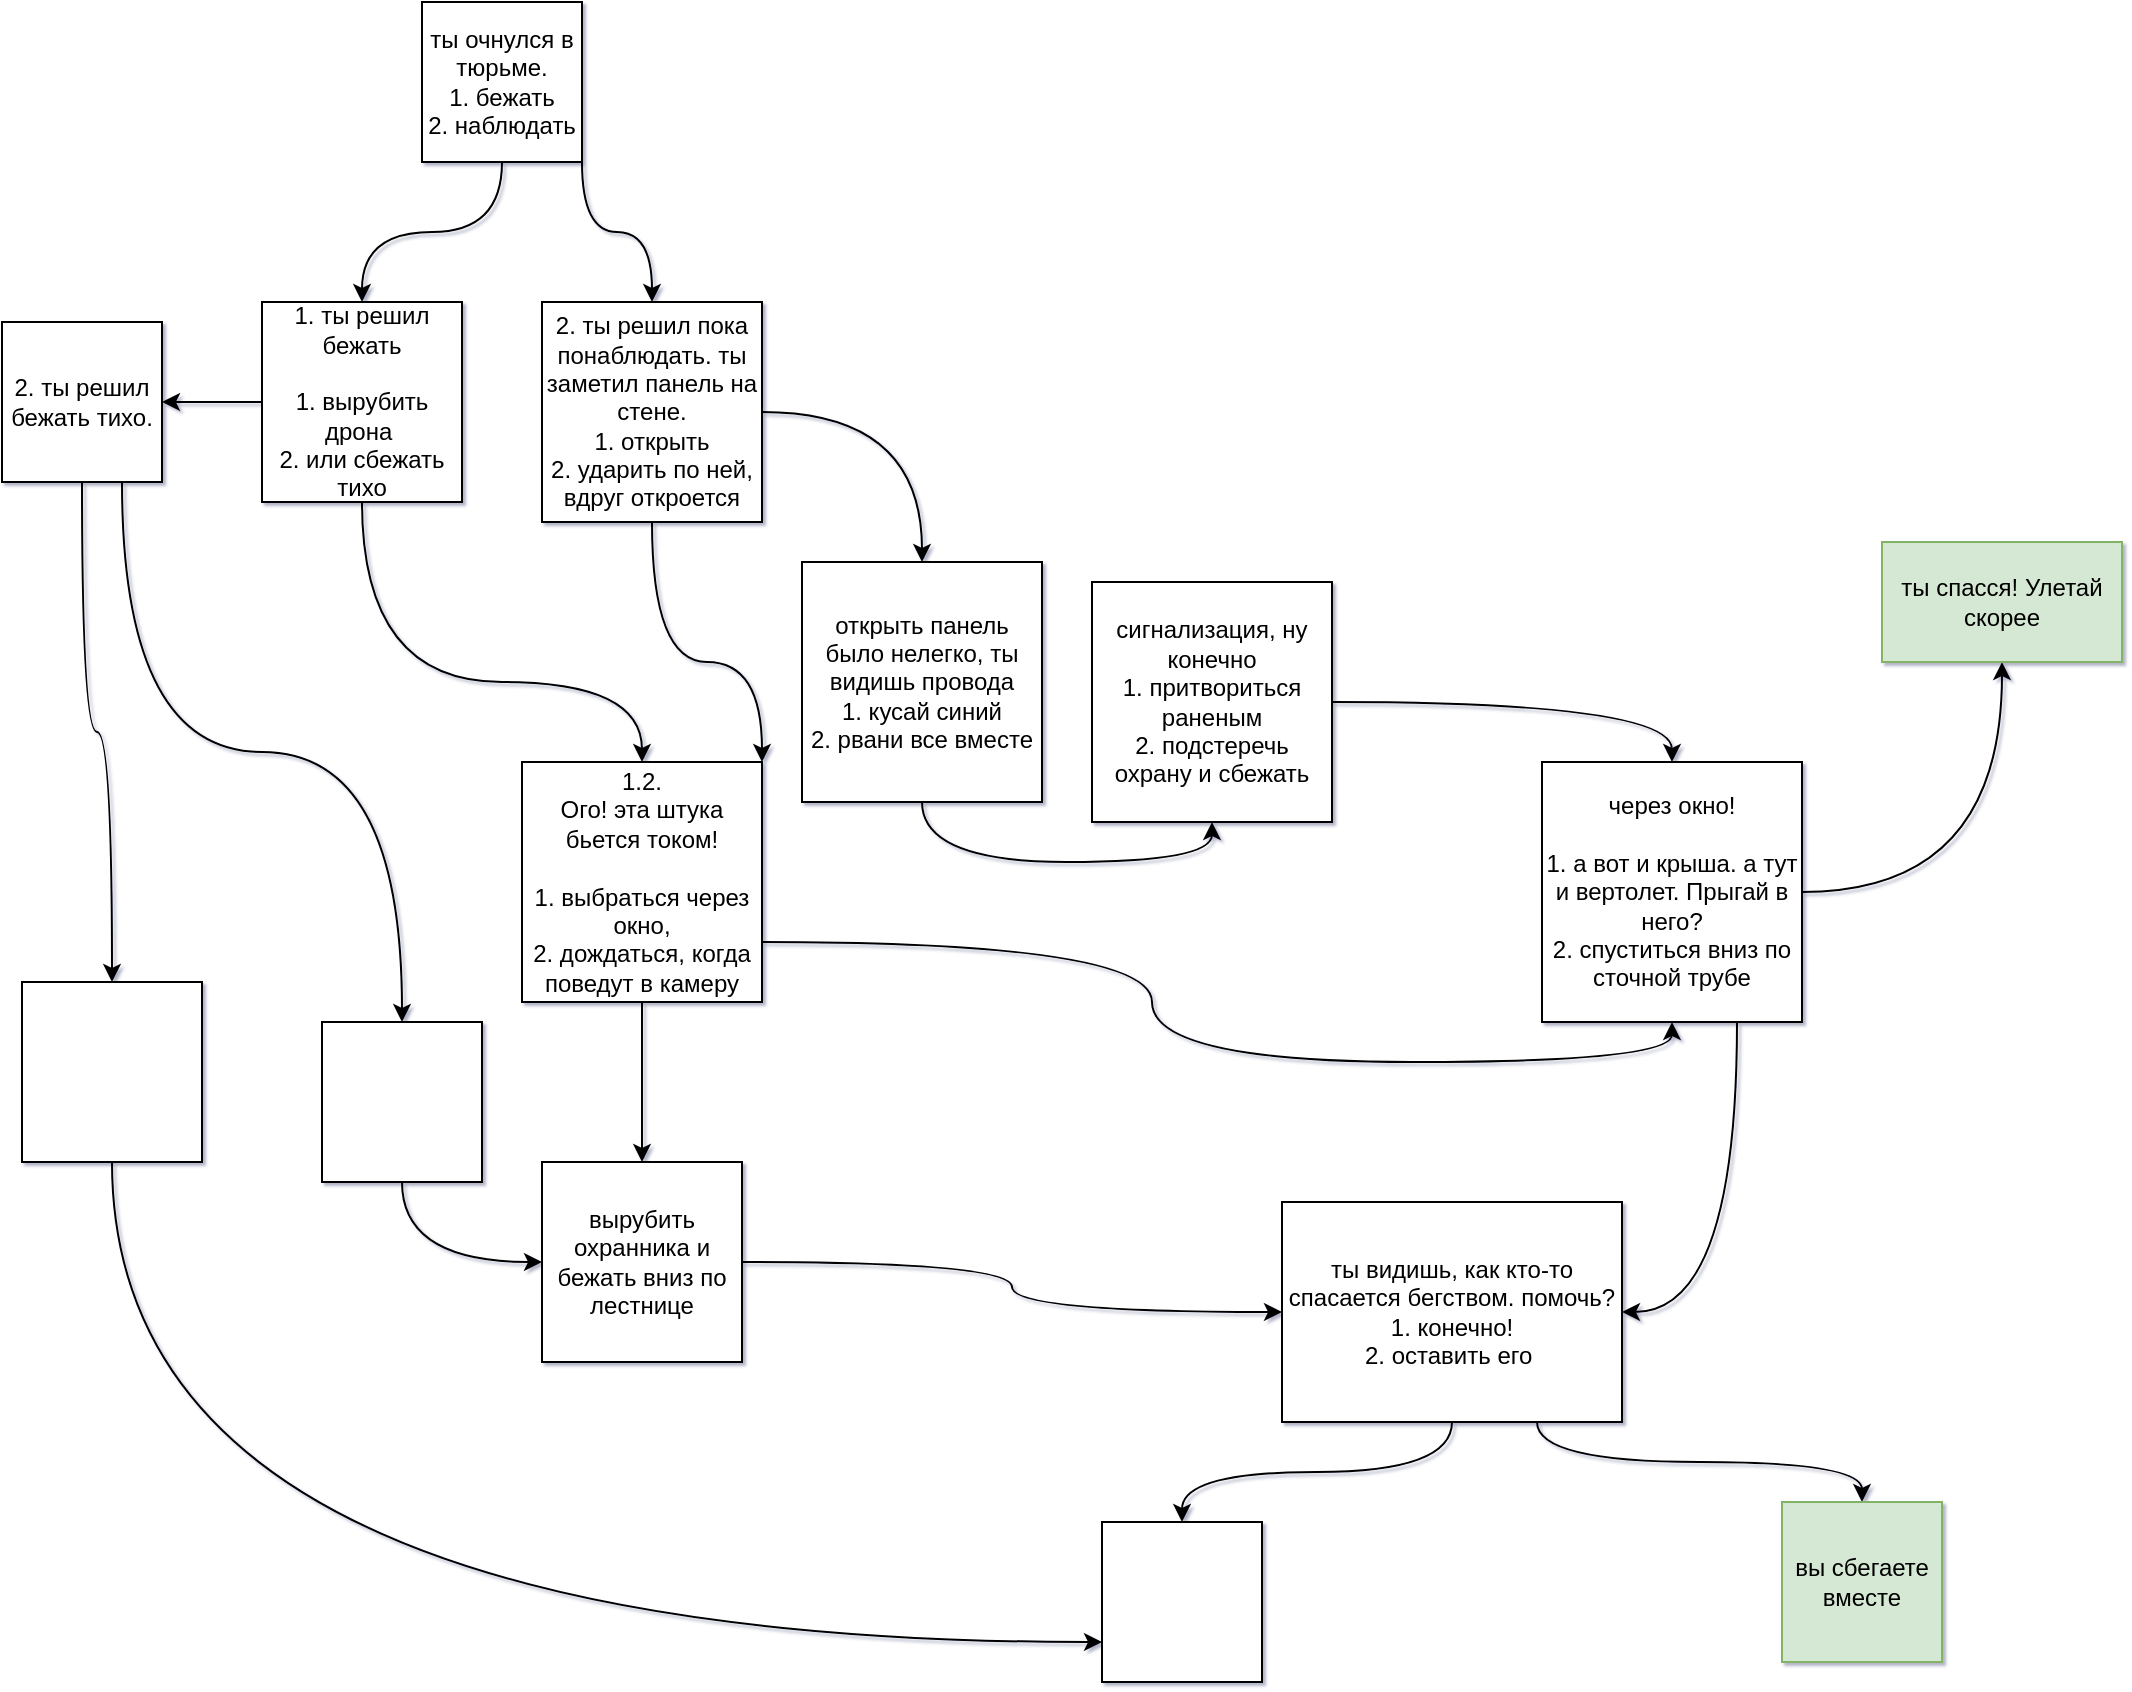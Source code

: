 <mxfile version="13.10.2" type="github">
  <diagram id="MCoECfVCoOh9HcjXjtBz" name="Page-1">
    <mxGraphModel dx="1384" dy="773" grid="1" gridSize="10" guides="1" tooltips="1" connect="1" arrows="1" fold="1" page="1" pageScale="1" pageWidth="1169" pageHeight="827" background="none" math="0" shadow="1">
      <root>
        <mxCell id="0" />
        <mxCell id="1" parent="0" />
        <mxCell id="U4ozedeX-4zujju5WsK9-7" style="edgeStyle=orthogonalEdgeStyle;orthogonalLoop=1;jettySize=auto;html=1;exitX=0.5;exitY=1;exitDx=0;exitDy=0;curved=1;" edge="1" parent="1" source="U4ozedeX-4zujju5WsK9-1" target="U4ozedeX-4zujju5WsK9-3">
          <mxGeometry relative="1" as="geometry" />
        </mxCell>
        <mxCell id="U4ozedeX-4zujju5WsK9-8" style="edgeStyle=orthogonalEdgeStyle;orthogonalLoop=1;jettySize=auto;html=1;exitX=1;exitY=1;exitDx=0;exitDy=0;curved=1;" edge="1" parent="1" source="U4ozedeX-4zujju5WsK9-1" target="U4ozedeX-4zujju5WsK9-5">
          <mxGeometry relative="1" as="geometry" />
        </mxCell>
        <mxCell id="U4ozedeX-4zujju5WsK9-1" value="ты очнулся в тюрьме.&lt;br&gt;1. бежать&lt;br&gt;2. наблюдать" style="whiteSpace=wrap;html=1;aspect=fixed;" vertex="1" parent="1">
          <mxGeometry x="210" y="70" width="80" height="80" as="geometry" />
        </mxCell>
        <mxCell id="U4ozedeX-4zujju5WsK9-15" style="edgeStyle=orthogonalEdgeStyle;orthogonalLoop=1;jettySize=auto;html=1;exitX=0.5;exitY=1;exitDx=0;exitDy=0;curved=1;" edge="1" parent="1" source="U4ozedeX-4zujju5WsK9-2" target="U4ozedeX-4zujju5WsK9-14">
          <mxGeometry relative="1" as="geometry" />
        </mxCell>
        <mxCell id="U4ozedeX-4zujju5WsK9-19" style="edgeStyle=orthogonalEdgeStyle;orthogonalLoop=1;jettySize=auto;html=1;exitX=0.75;exitY=1;exitDx=0;exitDy=0;curved=1;" edge="1" parent="1" source="U4ozedeX-4zujju5WsK9-2" target="U4ozedeX-4zujju5WsK9-17">
          <mxGeometry relative="1" as="geometry" />
        </mxCell>
        <mxCell id="U4ozedeX-4zujju5WsK9-2" value="2. ты решил бежать тихо." style="whiteSpace=wrap;html=1;aspect=fixed;" vertex="1" parent="1">
          <mxGeometry y="230" width="80" height="80" as="geometry" />
        </mxCell>
        <mxCell id="U4ozedeX-4zujju5WsK9-9" style="edgeStyle=orthogonalEdgeStyle;orthogonalLoop=1;jettySize=auto;html=1;exitX=0;exitY=0.5;exitDx=0;exitDy=0;entryX=1;entryY=0.5;entryDx=0;entryDy=0;curved=1;" edge="1" parent="1" source="U4ozedeX-4zujju5WsK9-3" target="U4ozedeX-4zujju5WsK9-2">
          <mxGeometry relative="1" as="geometry" />
        </mxCell>
        <mxCell id="U4ozedeX-4zujju5WsK9-10" style="edgeStyle=orthogonalEdgeStyle;orthogonalLoop=1;jettySize=auto;html=1;exitX=0.5;exitY=1;exitDx=0;exitDy=0;curved=1;" edge="1" parent="1" source="U4ozedeX-4zujju5WsK9-3" target="U4ozedeX-4zujju5WsK9-6">
          <mxGeometry relative="1" as="geometry">
            <Array as="points">
              <mxPoint x="180" y="410" />
              <mxPoint x="320" y="410" />
            </Array>
          </mxGeometry>
        </mxCell>
        <mxCell id="U4ozedeX-4zujju5WsK9-3" value="1. ты решил бежать&lt;br&gt;&lt;br&gt;1. вырубить дрона&amp;nbsp;&lt;br&gt;2. или сбежать тихо" style="whiteSpace=wrap;html=1;aspect=fixed;" vertex="1" parent="1">
          <mxGeometry x="130" y="220" width="100" height="100" as="geometry" />
        </mxCell>
        <mxCell id="U4ozedeX-4zujju5WsK9-23" style="edgeStyle=orthogonalEdgeStyle;orthogonalLoop=1;jettySize=auto;html=1;exitX=0.5;exitY=1;exitDx=0;exitDy=0;entryX=0.5;entryY=1;entryDx=0;entryDy=0;curved=1;" edge="1" parent="1" source="U4ozedeX-4zujju5WsK9-4" target="U4ozedeX-4zujju5WsK9-21">
          <mxGeometry relative="1" as="geometry" />
        </mxCell>
        <mxCell id="U4ozedeX-4zujju5WsK9-4" value="открыть панель было нелегко, ты видишь провода&lt;br&gt;1. кусай синий&lt;br&gt;2. рвани все вместе" style="whiteSpace=wrap;html=1;aspect=fixed;" vertex="1" parent="1">
          <mxGeometry x="400" y="350" width="120" height="120" as="geometry" />
        </mxCell>
        <mxCell id="U4ozedeX-4zujju5WsK9-26" style="edgeStyle=orthogonalEdgeStyle;orthogonalLoop=1;jettySize=auto;html=1;exitX=0.5;exitY=1;exitDx=0;exitDy=0;entryX=1;entryY=0;entryDx=0;entryDy=0;curved=1;" edge="1" parent="1" source="U4ozedeX-4zujju5WsK9-5" target="U4ozedeX-4zujju5WsK9-6">
          <mxGeometry relative="1" as="geometry">
            <Array as="points">
              <mxPoint x="325" y="400" />
              <mxPoint x="380" y="400" />
            </Array>
          </mxGeometry>
        </mxCell>
        <mxCell id="U4ozedeX-4zujju5WsK9-34" style="edgeStyle=orthogonalEdgeStyle;curved=1;rounded=0;orthogonalLoop=1;jettySize=auto;html=1;exitX=1;exitY=0.5;exitDx=0;exitDy=0;entryX=0.5;entryY=0;entryDx=0;entryDy=0;" edge="1" parent="1" source="U4ozedeX-4zujju5WsK9-5" target="U4ozedeX-4zujju5WsK9-4">
          <mxGeometry relative="1" as="geometry" />
        </mxCell>
        <mxCell id="U4ozedeX-4zujju5WsK9-5" value="2. ты решил пока понаблюдать. ты заметил панель на стене. &lt;br&gt;1. открыть&lt;br&gt;2. ударить по ней, вдруг откроется" style="whiteSpace=wrap;html=1;aspect=fixed;" vertex="1" parent="1">
          <mxGeometry x="270" y="220" width="110" height="110" as="geometry" />
        </mxCell>
        <mxCell id="U4ozedeX-4zujju5WsK9-27" style="edgeStyle=orthogonalEdgeStyle;orthogonalLoop=1;jettySize=auto;html=1;exitX=0.5;exitY=1;exitDx=0;exitDy=0;curved=1;" edge="1" parent="1" source="U4ozedeX-4zujju5WsK9-6" target="U4ozedeX-4zujju5WsK9-28">
          <mxGeometry relative="1" as="geometry">
            <mxPoint x="320" y="650" as="targetPoint" />
          </mxGeometry>
        </mxCell>
        <mxCell id="U4ozedeX-4zujju5WsK9-31" style="edgeStyle=orthogonalEdgeStyle;orthogonalLoop=1;jettySize=auto;html=1;exitX=1;exitY=0.75;exitDx=0;exitDy=0;entryX=0.5;entryY=1;entryDx=0;entryDy=0;curved=1;" edge="1" parent="1" source="U4ozedeX-4zujju5WsK9-6" target="U4ozedeX-4zujju5WsK9-33">
          <mxGeometry relative="1" as="geometry">
            <mxPoint x="760" y="550" as="targetPoint" />
          </mxGeometry>
        </mxCell>
        <mxCell id="U4ozedeX-4zujju5WsK9-6" value="1.2.&lt;br&gt;Ого! эта штука бьется током!&lt;br&gt;&lt;br&gt;1. выбраться через окно,&lt;br&gt;2. дождаться, когда поведут в камеру" style="whiteSpace=wrap;html=1;aspect=fixed;" vertex="1" parent="1">
          <mxGeometry x="260" y="450" width="120" height="120" as="geometry" />
        </mxCell>
        <mxCell id="U4ozedeX-4zujju5WsK9-45" style="edgeStyle=orthogonalEdgeStyle;curved=1;rounded=0;orthogonalLoop=1;jettySize=auto;html=1;exitX=0.5;exitY=1;exitDx=0;exitDy=0;entryX=0;entryY=0.75;entryDx=0;entryDy=0;" edge="1" parent="1" source="U4ozedeX-4zujju5WsK9-14" target="U4ozedeX-4zujju5WsK9-44">
          <mxGeometry relative="1" as="geometry" />
        </mxCell>
        <mxCell id="U4ozedeX-4zujju5WsK9-14" value="" style="whiteSpace=wrap;html=1;aspect=fixed;" vertex="1" parent="1">
          <mxGeometry x="10" y="560" width="90" height="90" as="geometry" />
        </mxCell>
        <mxCell id="U4ozedeX-4zujju5WsK9-29" style="edgeStyle=orthogonalEdgeStyle;orthogonalLoop=1;jettySize=auto;html=1;exitX=0.5;exitY=1;exitDx=0;exitDy=0;entryX=0;entryY=0.5;entryDx=0;entryDy=0;curved=1;" edge="1" parent="1" source="U4ozedeX-4zujju5WsK9-17" target="U4ozedeX-4zujju5WsK9-28">
          <mxGeometry relative="1" as="geometry" />
        </mxCell>
        <mxCell id="U4ozedeX-4zujju5WsK9-17" value="" style="whiteSpace=wrap;html=1;aspect=fixed;" vertex="1" parent="1">
          <mxGeometry x="160" y="580" width="80" height="80" as="geometry" />
        </mxCell>
        <mxCell id="U4ozedeX-4zujju5WsK9-32" style="edgeStyle=orthogonalEdgeStyle;orthogonalLoop=1;jettySize=auto;html=1;exitX=1;exitY=0.5;exitDx=0;exitDy=0;entryX=0.5;entryY=0;entryDx=0;entryDy=0;curved=1;" edge="1" parent="1" source="U4ozedeX-4zujju5WsK9-21" target="U4ozedeX-4zujju5WsK9-33">
          <mxGeometry relative="1" as="geometry">
            <mxPoint x="750" y="440.333" as="targetPoint" />
          </mxGeometry>
        </mxCell>
        <mxCell id="U4ozedeX-4zujju5WsK9-21" value="сигнализация, ну конечно&lt;br&gt;1. притвориться раненым&lt;br&gt;2. подстеречь охрану и сбежать" style="whiteSpace=wrap;html=1;aspect=fixed;" vertex="1" parent="1">
          <mxGeometry x="545" y="360" width="120" height="120" as="geometry" />
        </mxCell>
        <mxCell id="U4ozedeX-4zujju5WsK9-38" style="edgeStyle=orthogonalEdgeStyle;curved=1;rounded=0;orthogonalLoop=1;jettySize=auto;html=1;exitX=1;exitY=0.5;exitDx=0;exitDy=0;" edge="1" parent="1" source="U4ozedeX-4zujju5WsK9-28" target="U4ozedeX-4zujju5WsK9-37">
          <mxGeometry relative="1" as="geometry" />
        </mxCell>
        <mxCell id="U4ozedeX-4zujju5WsK9-28" value="вырубить охранника и бежать вниз по лестнице" style="whiteSpace=wrap;html=1;aspect=fixed;" vertex="1" parent="1">
          <mxGeometry x="270" y="650" width="100" height="100" as="geometry" />
        </mxCell>
        <mxCell id="U4ozedeX-4zujju5WsK9-39" style="edgeStyle=orthogonalEdgeStyle;curved=1;rounded=0;orthogonalLoop=1;jettySize=auto;html=1;exitX=0.75;exitY=1;exitDx=0;exitDy=0;entryX=1;entryY=0.5;entryDx=0;entryDy=0;" edge="1" parent="1" source="U4ozedeX-4zujju5WsK9-33" target="U4ozedeX-4zujju5WsK9-37">
          <mxGeometry relative="1" as="geometry" />
        </mxCell>
        <mxCell id="U4ozedeX-4zujju5WsK9-41" style="edgeStyle=orthogonalEdgeStyle;curved=1;rounded=0;orthogonalLoop=1;jettySize=auto;html=1;exitX=1;exitY=0.5;exitDx=0;exitDy=0;" edge="1" parent="1" source="U4ozedeX-4zujju5WsK9-33" target="U4ozedeX-4zujju5WsK9-40">
          <mxGeometry relative="1" as="geometry" />
        </mxCell>
        <mxCell id="U4ozedeX-4zujju5WsK9-33" value="через окно!&lt;br&gt;&lt;br&gt;1. а вот и крыша. а тут и вертолет. Прыгай в него?&lt;br&gt;2. спуститься вниз по сточной трубе" style="whiteSpace=wrap;html=1;aspect=fixed;" vertex="1" parent="1">
          <mxGeometry x="770" y="450" width="130" height="130" as="geometry" />
        </mxCell>
        <mxCell id="U4ozedeX-4zujju5WsK9-46" style="edgeStyle=orthogonalEdgeStyle;curved=1;rounded=0;orthogonalLoop=1;jettySize=auto;html=1;exitX=0.5;exitY=1;exitDx=0;exitDy=0;" edge="1" parent="1" source="U4ozedeX-4zujju5WsK9-37" target="U4ozedeX-4zujju5WsK9-44">
          <mxGeometry relative="1" as="geometry" />
        </mxCell>
        <mxCell id="U4ozedeX-4zujju5WsK9-47" style="edgeStyle=orthogonalEdgeStyle;curved=1;rounded=0;orthogonalLoop=1;jettySize=auto;html=1;exitX=0.75;exitY=1;exitDx=0;exitDy=0;" edge="1" parent="1" source="U4ozedeX-4zujju5WsK9-37" target="U4ozedeX-4zujju5WsK9-48">
          <mxGeometry relative="1" as="geometry">
            <mxPoint x="930" y="860" as="targetPoint" />
          </mxGeometry>
        </mxCell>
        <mxCell id="U4ozedeX-4zujju5WsK9-37" value="ты видишь, как кто-то спасается бегством. помочь?&lt;br&gt;1. конечно!&lt;br&gt;2. оставить его&amp;nbsp;" style="whiteSpace=wrap;html=1;" vertex="1" parent="1">
          <mxGeometry x="640" y="670" width="170" height="110" as="geometry" />
        </mxCell>
        <mxCell id="U4ozedeX-4zujju5WsK9-40" value="ты спасся! Улетай скорее" style="whiteSpace=wrap;html=1;fillColor=#d5e8d4;strokeColor=#82b366;" vertex="1" parent="1">
          <mxGeometry x="940" y="340" width="120" height="60" as="geometry" />
        </mxCell>
        <mxCell id="U4ozedeX-4zujju5WsK9-44" value="" style="whiteSpace=wrap;html=1;aspect=fixed;" vertex="1" parent="1">
          <mxGeometry x="550" y="830" width="80" height="80" as="geometry" />
        </mxCell>
        <mxCell id="U4ozedeX-4zujju5WsK9-48" value="вы сбегаете вместе" style="whiteSpace=wrap;html=1;aspect=fixed;fillColor=#d5e8d4;strokeColor=#82b366;" vertex="1" parent="1">
          <mxGeometry x="890" y="820" width="80" height="80" as="geometry" />
        </mxCell>
      </root>
    </mxGraphModel>
  </diagram>
</mxfile>
